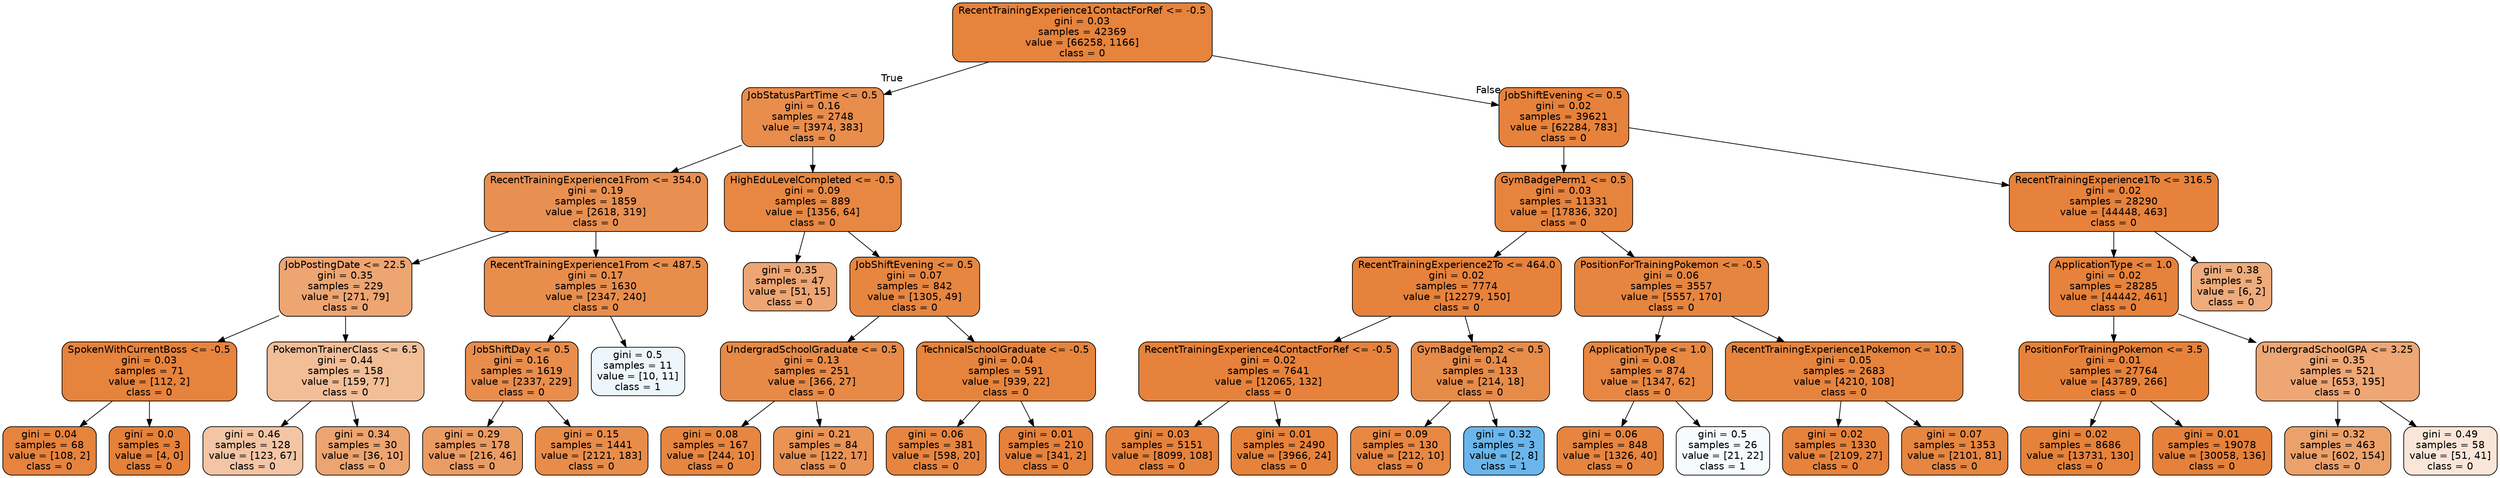 digraph Tree {
node [shape=box, style="filled, rounded", color="black", fontname=helvetica] ;
edge [fontname=helvetica] ;
0 [label="RecentTrainingExperience1ContactForRef <= -0.5\ngini = 0.03\nsamples = 42369\nvalue = [66258, 1166]\nclass = 0", fillcolor="#e58139fb"] ;
1 [label="JobStatusPartTime <= 0.5\ngini = 0.16\nsamples = 2748\nvalue = [3974, 383]\nclass = 0", fillcolor="#e58139e6"] ;
0 -> 1 [labeldistance=2.5, labelangle=45, headlabel="True"] ;
2 [label="RecentTrainingExperience1From <= 354.0\ngini = 0.19\nsamples = 1859\nvalue = [2618, 319]\nclass = 0", fillcolor="#e58139e0"] ;
1 -> 2 ;
3 [label="JobPostingDate <= 22.5\ngini = 0.35\nsamples = 229\nvalue = [271, 79]\nclass = 0", fillcolor="#e58139b5"] ;
2 -> 3 ;
4 [label="SpokenWithCurrentBoss <= -0.5\ngini = 0.03\nsamples = 71\nvalue = [112, 2]\nclass = 0", fillcolor="#e58139fa"] ;
3 -> 4 ;
5 [label="gini = 0.04\nsamples = 68\nvalue = [108, 2]\nclass = 0", fillcolor="#e58139fa"] ;
4 -> 5 ;
6 [label="gini = 0.0\nsamples = 3\nvalue = [4, 0]\nclass = 0", fillcolor="#e58139ff"] ;
4 -> 6 ;
7 [label="PokemonTrainerClass <= 6.5\ngini = 0.44\nsamples = 158\nvalue = [159, 77]\nclass = 0", fillcolor="#e5813984"] ;
3 -> 7 ;
8 [label="gini = 0.46\nsamples = 128\nvalue = [123, 67]\nclass = 0", fillcolor="#e5813974"] ;
7 -> 8 ;
9 [label="gini = 0.34\nsamples = 30\nvalue = [36, 10]\nclass = 0", fillcolor="#e58139b8"] ;
7 -> 9 ;
10 [label="RecentTrainingExperience1From <= 487.5\ngini = 0.17\nsamples = 1630\nvalue = [2347, 240]\nclass = 0", fillcolor="#e58139e5"] ;
2 -> 10 ;
11 [label="JobShiftDay <= 0.5\ngini = 0.16\nsamples = 1619\nvalue = [2337, 229]\nclass = 0", fillcolor="#e58139e6"] ;
10 -> 11 ;
12 [label="gini = 0.29\nsamples = 178\nvalue = [216, 46]\nclass = 0", fillcolor="#e58139c9"] ;
11 -> 12 ;
13 [label="gini = 0.15\nsamples = 1441\nvalue = [2121, 183]\nclass = 0", fillcolor="#e58139e9"] ;
11 -> 13 ;
14 [label="gini = 0.5\nsamples = 11\nvalue = [10, 11]\nclass = 1", fillcolor="#399de517"] ;
10 -> 14 ;
15 [label="HighEduLevelCompleted <= -0.5\ngini = 0.09\nsamples = 889\nvalue = [1356, 64]\nclass = 0", fillcolor="#e58139f3"] ;
1 -> 15 ;
16 [label="gini = 0.35\nsamples = 47\nvalue = [51, 15]\nclass = 0", fillcolor="#e58139b4"] ;
15 -> 16 ;
17 [label="JobShiftEvening <= 0.5\ngini = 0.07\nsamples = 842\nvalue = [1305, 49]\nclass = 0", fillcolor="#e58139f5"] ;
15 -> 17 ;
18 [label="UndergradSchoolGraduate <= 0.5\ngini = 0.13\nsamples = 251\nvalue = [366, 27]\nclass = 0", fillcolor="#e58139ec"] ;
17 -> 18 ;
19 [label="gini = 0.08\nsamples = 167\nvalue = [244, 10]\nclass = 0", fillcolor="#e58139f5"] ;
18 -> 19 ;
20 [label="gini = 0.21\nsamples = 84\nvalue = [122, 17]\nclass = 0", fillcolor="#e58139db"] ;
18 -> 20 ;
21 [label="TechnicalSchoolGraduate <= -0.5\ngini = 0.04\nsamples = 591\nvalue = [939, 22]\nclass = 0", fillcolor="#e58139f9"] ;
17 -> 21 ;
22 [label="gini = 0.06\nsamples = 381\nvalue = [598, 20]\nclass = 0", fillcolor="#e58139f6"] ;
21 -> 22 ;
23 [label="gini = 0.01\nsamples = 210\nvalue = [341, 2]\nclass = 0", fillcolor="#e58139fe"] ;
21 -> 23 ;
24 [label="JobShiftEvening <= 0.5\ngini = 0.02\nsamples = 39621\nvalue = [62284, 783]\nclass = 0", fillcolor="#e58139fc"] ;
0 -> 24 [labeldistance=2.5, labelangle=-45, headlabel="False"] ;
25 [label="GymBadgePerm1 <= 0.5\ngini = 0.03\nsamples = 11331\nvalue = [17836, 320]\nclass = 0", fillcolor="#e58139fa"] ;
24 -> 25 ;
26 [label="RecentTrainingExperience2To <= 464.0\ngini = 0.02\nsamples = 7774\nvalue = [12279, 150]\nclass = 0", fillcolor="#e58139fc"] ;
25 -> 26 ;
27 [label="RecentTrainingExperience4ContactForRef <= -0.5\ngini = 0.02\nsamples = 7641\nvalue = [12065, 132]\nclass = 0", fillcolor="#e58139fc"] ;
26 -> 27 ;
28 [label="gini = 0.03\nsamples = 5151\nvalue = [8099, 108]\nclass = 0", fillcolor="#e58139fc"] ;
27 -> 28 ;
29 [label="gini = 0.01\nsamples = 2490\nvalue = [3966, 24]\nclass = 0", fillcolor="#e58139fd"] ;
27 -> 29 ;
30 [label="GymBadgeTemp2 <= 0.5\ngini = 0.14\nsamples = 133\nvalue = [214, 18]\nclass = 0", fillcolor="#e58139ea"] ;
26 -> 30 ;
31 [label="gini = 0.09\nsamples = 130\nvalue = [212, 10]\nclass = 0", fillcolor="#e58139f3"] ;
30 -> 31 ;
32 [label="gini = 0.32\nsamples = 3\nvalue = [2, 8]\nclass = 1", fillcolor="#399de5bf"] ;
30 -> 32 ;
33 [label="PositionForTrainingPokemon <= -0.5\ngini = 0.06\nsamples = 3557\nvalue = [5557, 170]\nclass = 0", fillcolor="#e58139f7"] ;
25 -> 33 ;
34 [label="ApplicationType <= 1.0\ngini = 0.08\nsamples = 874\nvalue = [1347, 62]\nclass = 0", fillcolor="#e58139f3"] ;
33 -> 34 ;
35 [label="gini = 0.06\nsamples = 848\nvalue = [1326, 40]\nclass = 0", fillcolor="#e58139f7"] ;
34 -> 35 ;
36 [label="gini = 0.5\nsamples = 26\nvalue = [21, 22]\nclass = 1", fillcolor="#399de50c"] ;
34 -> 36 ;
37 [label="RecentTrainingExperience1Pokemon <= 10.5\ngini = 0.05\nsamples = 2683\nvalue = [4210, 108]\nclass = 0", fillcolor="#e58139f8"] ;
33 -> 37 ;
38 [label="gini = 0.02\nsamples = 1330\nvalue = [2109, 27]\nclass = 0", fillcolor="#e58139fc"] ;
37 -> 38 ;
39 [label="gini = 0.07\nsamples = 1353\nvalue = [2101, 81]\nclass = 0", fillcolor="#e58139f5"] ;
37 -> 39 ;
40 [label="RecentTrainingExperience1To <= 316.5\ngini = 0.02\nsamples = 28290\nvalue = [44448, 463]\nclass = 0", fillcolor="#e58139fc"] ;
24 -> 40 ;
41 [label="ApplicationType <= 1.0\ngini = 0.02\nsamples = 28285\nvalue = [44442, 461]\nclass = 0", fillcolor="#e58139fc"] ;
40 -> 41 ;
42 [label="PositionForTrainingPokemon <= 3.5\ngini = 0.01\nsamples = 27764\nvalue = [43789, 266]\nclass = 0", fillcolor="#e58139fd"] ;
41 -> 42 ;
43 [label="gini = 0.02\nsamples = 8686\nvalue = [13731, 130]\nclass = 0", fillcolor="#e58139fd"] ;
42 -> 43 ;
44 [label="gini = 0.01\nsamples = 19078\nvalue = [30058, 136]\nclass = 0", fillcolor="#e58139fe"] ;
42 -> 44 ;
45 [label="UndergradSchoolGPA <= 3.25\ngini = 0.35\nsamples = 521\nvalue = [653, 195]\nclass = 0", fillcolor="#e58139b3"] ;
41 -> 45 ;
46 [label="gini = 0.32\nsamples = 463\nvalue = [602, 154]\nclass = 0", fillcolor="#e58139be"] ;
45 -> 46 ;
47 [label="gini = 0.49\nsamples = 58\nvalue = [51, 41]\nclass = 0", fillcolor="#e5813932"] ;
45 -> 47 ;
48 [label="gini = 0.38\nsamples = 5\nvalue = [6, 2]\nclass = 0", fillcolor="#e58139aa"] ;
40 -> 48 ;
}